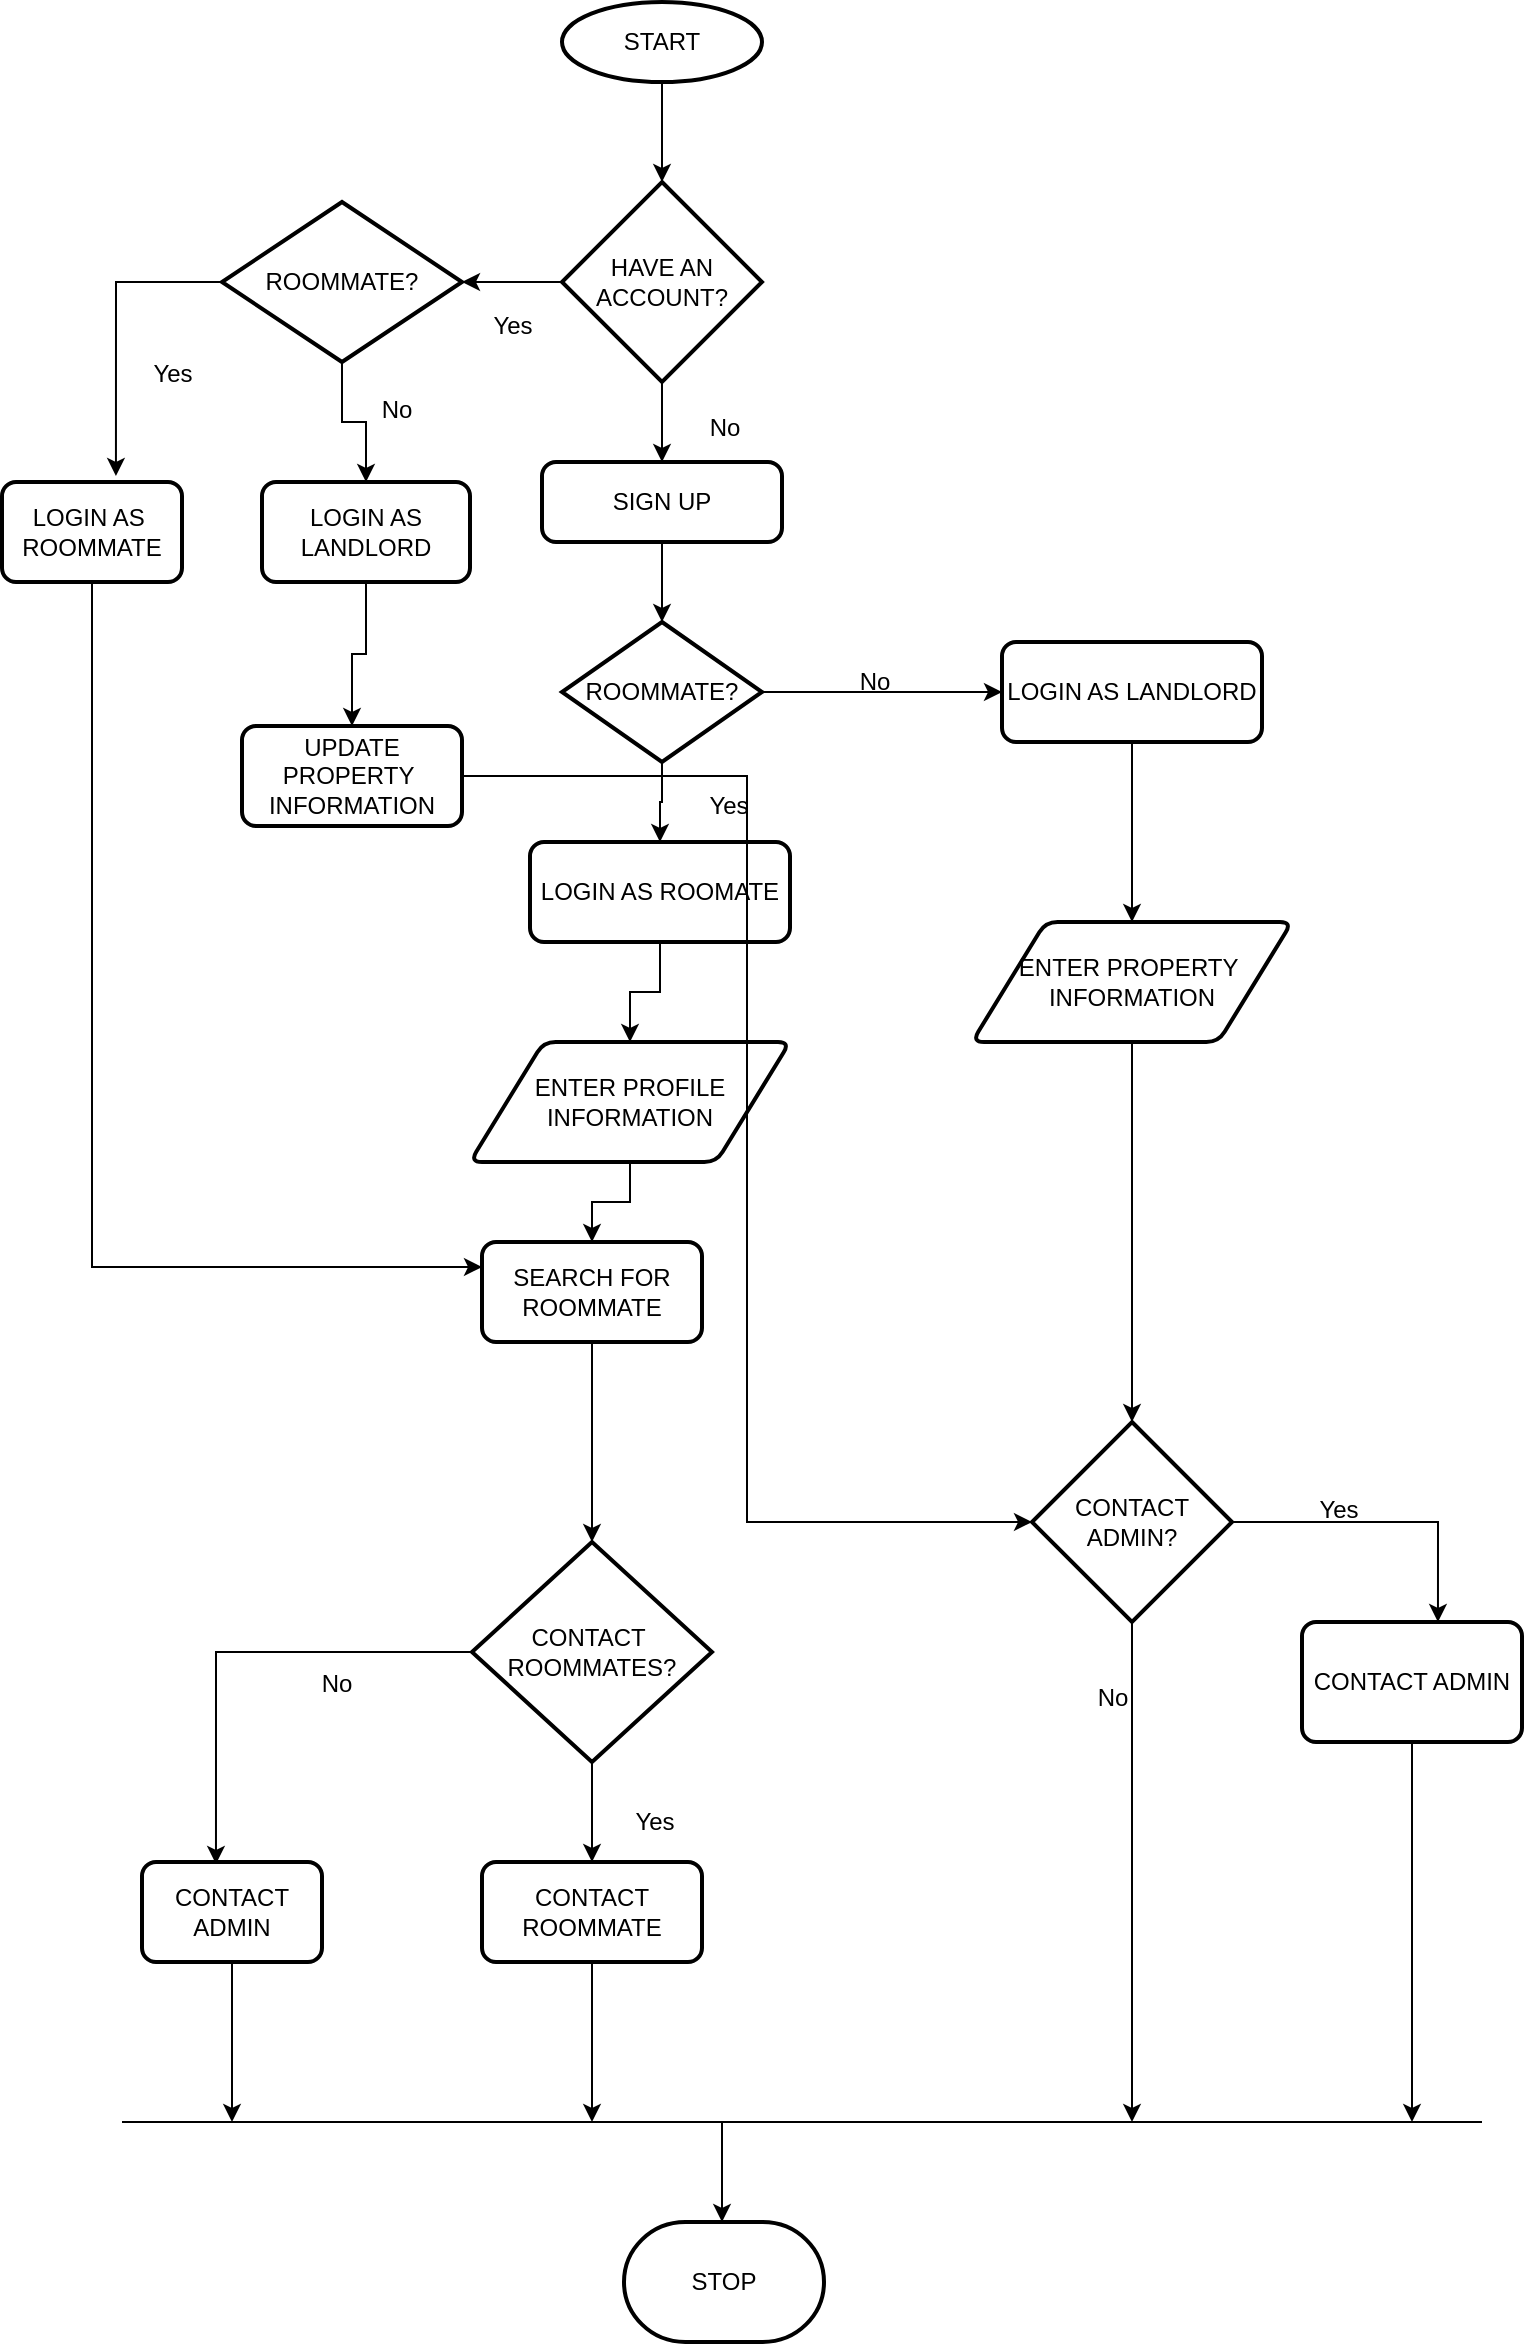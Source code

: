 <mxfile version="13.0.3" type="device"><diagram id="C5RBs43oDa-KdzZeNtuy" name="Page-1"><mxGraphModel dx="868" dy="504" grid="1" gridSize="10" guides="1" tooltips="1" connect="1" arrows="1" fold="1" page="1" pageScale="1" pageWidth="827" pageHeight="1169" background="none" math="0" shadow="0"><root><mxCell id="WIyWlLk6GJQsqaUBKTNV-0"/><mxCell id="WIyWlLk6GJQsqaUBKTNV-1" parent="WIyWlLk6GJQsqaUBKTNV-0"/><mxCell id="8Zkj71_NseK_AkveXsGC-8" style="edgeStyle=orthogonalEdgeStyle;rounded=0;orthogonalLoop=1;jettySize=auto;html=1;entryX=0.5;entryY=0;entryDx=0;entryDy=0;entryPerimeter=0;" parent="WIyWlLk6GJQsqaUBKTNV-1" source="8Zkj71_NseK_AkveXsGC-0" target="8Zkj71_NseK_AkveXsGC-1" edge="1"><mxGeometry relative="1" as="geometry"/></mxCell><mxCell id="8Zkj71_NseK_AkveXsGC-0" value="START" style="strokeWidth=2;html=1;shape=mxgraph.flowchart.start_1;whiteSpace=wrap;" parent="WIyWlLk6GJQsqaUBKTNV-1" vertex="1"><mxGeometry x="300" y="20" width="100" height="40" as="geometry"/></mxCell><mxCell id="8Zkj71_NseK_AkveXsGC-9" style="edgeStyle=orthogonalEdgeStyle;rounded=0;orthogonalLoop=1;jettySize=auto;html=1;entryX=0.5;entryY=0;entryDx=0;entryDy=0;" parent="WIyWlLk6GJQsqaUBKTNV-1" source="8Zkj71_NseK_AkveXsGC-1" target="8Zkj71_NseK_AkveXsGC-2" edge="1"><mxGeometry relative="1" as="geometry"/></mxCell><mxCell id="8Zkj71_NseK_AkveXsGC-17" value="" style="edgeStyle=orthogonalEdgeStyle;rounded=0;orthogonalLoop=1;jettySize=auto;html=1;" parent="WIyWlLk6GJQsqaUBKTNV-1" source="8Zkj71_NseK_AkveXsGC-1" target="8Zkj71_NseK_AkveXsGC-16" edge="1"><mxGeometry relative="1" as="geometry"/></mxCell><mxCell id="8Zkj71_NseK_AkveXsGC-1" value="HAVE AN ACCOUNT?" style="strokeWidth=2;html=1;shape=mxgraph.flowchart.decision;whiteSpace=wrap;" parent="WIyWlLk6GJQsqaUBKTNV-1" vertex="1"><mxGeometry x="300" y="110" width="100" height="100" as="geometry"/></mxCell><mxCell id="8Zkj71_NseK_AkveXsGC-10" value="" style="edgeStyle=orthogonalEdgeStyle;rounded=0;orthogonalLoop=1;jettySize=auto;html=1;" parent="WIyWlLk6GJQsqaUBKTNV-1" source="8Zkj71_NseK_AkveXsGC-2" target="8Zkj71_NseK_AkveXsGC-3" edge="1"><mxGeometry relative="1" as="geometry"/></mxCell><mxCell id="8Zkj71_NseK_AkveXsGC-2" value="SIGN UP" style="rounded=1;whiteSpace=wrap;html=1;absoluteArcSize=1;arcSize=14;strokeWidth=2;" parent="WIyWlLk6GJQsqaUBKTNV-1" vertex="1"><mxGeometry x="290" y="250" width="120" height="40" as="geometry"/></mxCell><mxCell id="8Zkj71_NseK_AkveXsGC-11" value="" style="edgeStyle=orthogonalEdgeStyle;rounded=0;orthogonalLoop=1;jettySize=auto;html=1;" parent="WIyWlLk6GJQsqaUBKTNV-1" source="8Zkj71_NseK_AkveXsGC-3" target="8Zkj71_NseK_AkveXsGC-5" edge="1"><mxGeometry relative="1" as="geometry"/></mxCell><mxCell id="8Zkj71_NseK_AkveXsGC-13" style="edgeStyle=orthogonalEdgeStyle;rounded=0;orthogonalLoop=1;jettySize=auto;html=1;entryX=0;entryY=0.5;entryDx=0;entryDy=0;" parent="WIyWlLk6GJQsqaUBKTNV-1" source="8Zkj71_NseK_AkveXsGC-3" target="8Zkj71_NseK_AkveXsGC-4" edge="1"><mxGeometry relative="1" as="geometry"/></mxCell><mxCell id="8Zkj71_NseK_AkveXsGC-3" value="ROOMMATE?" style="strokeWidth=2;html=1;shape=mxgraph.flowchart.decision;whiteSpace=wrap;" parent="WIyWlLk6GJQsqaUBKTNV-1" vertex="1"><mxGeometry x="300" y="330" width="100" height="70" as="geometry"/></mxCell><mxCell id="8Zkj71_NseK_AkveXsGC-14" value="" style="edgeStyle=orthogonalEdgeStyle;rounded=0;orthogonalLoop=1;jettySize=auto;html=1;" parent="WIyWlLk6GJQsqaUBKTNV-1" source="8Zkj71_NseK_AkveXsGC-4" target="8Zkj71_NseK_AkveXsGC-7" edge="1"><mxGeometry relative="1" as="geometry"/></mxCell><mxCell id="8Zkj71_NseK_AkveXsGC-4" value="LOGIN AS LANDLORD" style="rounded=1;whiteSpace=wrap;html=1;absoluteArcSize=1;arcSize=14;strokeWidth=2;" parent="WIyWlLk6GJQsqaUBKTNV-1" vertex="1"><mxGeometry x="520" y="340" width="130" height="50" as="geometry"/></mxCell><mxCell id="8Zkj71_NseK_AkveXsGC-12" value="" style="edgeStyle=orthogonalEdgeStyle;rounded=0;orthogonalLoop=1;jettySize=auto;html=1;" parent="WIyWlLk6GJQsqaUBKTNV-1" source="8Zkj71_NseK_AkveXsGC-5" target="8Zkj71_NseK_AkveXsGC-6" edge="1"><mxGeometry relative="1" as="geometry"/></mxCell><mxCell id="8Zkj71_NseK_AkveXsGC-5" value="LOGIN AS ROOMATE" style="rounded=1;whiteSpace=wrap;html=1;absoluteArcSize=1;arcSize=14;strokeWidth=2;" parent="WIyWlLk6GJQsqaUBKTNV-1" vertex="1"><mxGeometry x="284" y="440" width="130" height="50" as="geometry"/></mxCell><mxCell id="8Zkj71_NseK_AkveXsGC-23" value="" style="edgeStyle=orthogonalEdgeStyle;rounded=0;orthogonalLoop=1;jettySize=auto;html=1;" parent="WIyWlLk6GJQsqaUBKTNV-1" source="8Zkj71_NseK_AkveXsGC-6" target="8Zkj71_NseK_AkveXsGC-22" edge="1"><mxGeometry relative="1" as="geometry"/></mxCell><mxCell id="8Zkj71_NseK_AkveXsGC-6" value="ENTER PROFILE INFORMATION" style="shape=parallelogram;html=1;strokeWidth=2;perimeter=parallelogramPerimeter;whiteSpace=wrap;rounded=1;arcSize=12;size=0.23;" parent="WIyWlLk6GJQsqaUBKTNV-1" vertex="1"><mxGeometry x="254" y="540" width="160" height="60" as="geometry"/></mxCell><mxCell id="8Zkj71_NseK_AkveXsGC-26" style="edgeStyle=orthogonalEdgeStyle;rounded=0;orthogonalLoop=1;jettySize=auto;html=1;entryX=0.5;entryY=0;entryDx=0;entryDy=0;" parent="WIyWlLk6GJQsqaUBKTNV-1" source="8Zkj71_NseK_AkveXsGC-7" edge="1"><mxGeometry relative="1" as="geometry"><mxPoint x="585" y="730" as="targetPoint"/></mxGeometry></mxCell><mxCell id="8Zkj71_NseK_AkveXsGC-7" value="ENTER PROPERTY&amp;nbsp;&lt;br&gt;INFORMATION" style="shape=parallelogram;html=1;strokeWidth=2;perimeter=parallelogramPerimeter;whiteSpace=wrap;rounded=1;arcSize=12;size=0.23;" parent="WIyWlLk6GJQsqaUBKTNV-1" vertex="1"><mxGeometry x="505" y="480" width="160" height="60" as="geometry"/></mxCell><mxCell id="8Zkj71_NseK_AkveXsGC-20" value="" style="edgeStyle=orthogonalEdgeStyle;rounded=0;orthogonalLoop=1;jettySize=auto;html=1;" parent="WIyWlLk6GJQsqaUBKTNV-1" source="8Zkj71_NseK_AkveXsGC-16" target="8Zkj71_NseK_AkveXsGC-18" edge="1"><mxGeometry relative="1" as="geometry"/></mxCell><mxCell id="8Zkj71_NseK_AkveXsGC-21" style="edgeStyle=orthogonalEdgeStyle;rounded=0;orthogonalLoop=1;jettySize=auto;html=1;entryX=0.633;entryY=-0.06;entryDx=0;entryDy=0;entryPerimeter=0;" parent="WIyWlLk6GJQsqaUBKTNV-1" source="8Zkj71_NseK_AkveXsGC-16" target="8Zkj71_NseK_AkveXsGC-19" edge="1"><mxGeometry relative="1" as="geometry"/></mxCell><mxCell id="8Zkj71_NseK_AkveXsGC-16" value="ROOMMATE?" style="strokeWidth=2;html=1;shape=mxgraph.flowchart.decision;whiteSpace=wrap;" parent="WIyWlLk6GJQsqaUBKTNV-1" vertex="1"><mxGeometry x="130" y="120" width="120" height="80" as="geometry"/></mxCell><mxCell id="KCuxJfhJ_U3sUISjzb6A-11" style="edgeStyle=orthogonalEdgeStyle;rounded=0;orthogonalLoop=1;jettySize=auto;html=1;entryX=0.5;entryY=0;entryDx=0;entryDy=0;" edge="1" parent="WIyWlLk6GJQsqaUBKTNV-1" source="8Zkj71_NseK_AkveXsGC-18" target="KCuxJfhJ_U3sUISjzb6A-8"><mxGeometry relative="1" as="geometry"/></mxCell><mxCell id="8Zkj71_NseK_AkveXsGC-18" value="LOGIN AS &lt;br&gt;LANDLORD" style="rounded=1;whiteSpace=wrap;html=1;absoluteArcSize=1;arcSize=14;strokeWidth=2;" parent="WIyWlLk6GJQsqaUBKTNV-1" vertex="1"><mxGeometry x="150" y="260" width="104" height="50" as="geometry"/></mxCell><mxCell id="8Zkj71_NseK_AkveXsGC-25" style="edgeStyle=orthogonalEdgeStyle;rounded=0;orthogonalLoop=1;jettySize=auto;html=1;exitX=0.5;exitY=1;exitDx=0;exitDy=0;entryX=0;entryY=0.25;entryDx=0;entryDy=0;" parent="WIyWlLk6GJQsqaUBKTNV-1" source="8Zkj71_NseK_AkveXsGC-19" target="8Zkj71_NseK_AkveXsGC-22" edge="1"><mxGeometry relative="1" as="geometry"><mxPoint x="10" y="330" as="sourcePoint"/><mxPoint x="230" y="650" as="targetPoint"/></mxGeometry></mxCell><mxCell id="8Zkj71_NseK_AkveXsGC-19" value="LOGIN AS&amp;nbsp;&lt;br&gt;ROOMMATE" style="rounded=1;whiteSpace=wrap;html=1;absoluteArcSize=1;arcSize=14;strokeWidth=2;" parent="WIyWlLk6GJQsqaUBKTNV-1" vertex="1"><mxGeometry x="20" y="260" width="90" height="50" as="geometry"/></mxCell><mxCell id="8Zkj71_NseK_AkveXsGC-33" value="" style="edgeStyle=orthogonalEdgeStyle;rounded=0;orthogonalLoop=1;jettySize=auto;html=1;" parent="WIyWlLk6GJQsqaUBKTNV-1" source="8Zkj71_NseK_AkveXsGC-22" target="8Zkj71_NseK_AkveXsGC-32" edge="1"><mxGeometry relative="1" as="geometry"/></mxCell><mxCell id="8Zkj71_NseK_AkveXsGC-22" value="SEARCH FOR ROOMMATE" style="rounded=1;whiteSpace=wrap;html=1;absoluteArcSize=1;arcSize=14;strokeWidth=2;" parent="WIyWlLk6GJQsqaUBKTNV-1" vertex="1"><mxGeometry x="260" y="640" width="110" height="50" as="geometry"/></mxCell><mxCell id="8Zkj71_NseK_AkveXsGC-40" value="" style="edgeStyle=orthogonalEdgeStyle;rounded=0;orthogonalLoop=1;jettySize=auto;html=1;" parent="WIyWlLk6GJQsqaUBKTNV-1" source="8Zkj71_NseK_AkveXsGC-32" target="8Zkj71_NseK_AkveXsGC-34" edge="1"><mxGeometry relative="1" as="geometry"/></mxCell><mxCell id="8Zkj71_NseK_AkveXsGC-41" style="edgeStyle=orthogonalEdgeStyle;rounded=0;orthogonalLoop=1;jettySize=auto;html=1;entryX=0.411;entryY=0.02;entryDx=0;entryDy=0;entryPerimeter=0;" parent="WIyWlLk6GJQsqaUBKTNV-1" source="8Zkj71_NseK_AkveXsGC-32" target="8Zkj71_NseK_AkveXsGC-35" edge="1"><mxGeometry relative="1" as="geometry"/></mxCell><mxCell id="8Zkj71_NseK_AkveXsGC-32" value="CONTACT&amp;nbsp; ROOMMATES?" style="strokeWidth=2;html=1;shape=mxgraph.flowchart.decision;whiteSpace=wrap;" parent="WIyWlLk6GJQsqaUBKTNV-1" vertex="1"><mxGeometry x="255" y="790" width="120" height="110" as="geometry"/></mxCell><mxCell id="8Zkj71_NseK_AkveXsGC-53" style="edgeStyle=orthogonalEdgeStyle;rounded=0;orthogonalLoop=1;jettySize=auto;html=1;" parent="WIyWlLk6GJQsqaUBKTNV-1" source="8Zkj71_NseK_AkveXsGC-34" edge="1"><mxGeometry relative="1" as="geometry"><mxPoint x="315" y="1080" as="targetPoint"/></mxGeometry></mxCell><mxCell id="8Zkj71_NseK_AkveXsGC-34" value="CONTACT ROOMMATE" style="rounded=1;whiteSpace=wrap;html=1;absoluteArcSize=1;arcSize=14;strokeWidth=2;" parent="WIyWlLk6GJQsqaUBKTNV-1" vertex="1"><mxGeometry x="260" y="950" width="110" height="50" as="geometry"/></mxCell><mxCell id="8Zkj71_NseK_AkveXsGC-54" style="edgeStyle=orthogonalEdgeStyle;rounded=0;orthogonalLoop=1;jettySize=auto;html=1;" parent="WIyWlLk6GJQsqaUBKTNV-1" source="8Zkj71_NseK_AkveXsGC-35" edge="1"><mxGeometry relative="1" as="geometry"><mxPoint x="135" y="1080" as="targetPoint"/></mxGeometry></mxCell><mxCell id="8Zkj71_NseK_AkveXsGC-35" value="CONTACT ADMIN" style="rounded=1;whiteSpace=wrap;html=1;absoluteArcSize=1;arcSize=14;strokeWidth=2;" parent="WIyWlLk6GJQsqaUBKTNV-1" vertex="1"><mxGeometry x="90" y="950" width="90" height="50" as="geometry"/></mxCell><mxCell id="8Zkj71_NseK_AkveXsGC-45" value="STOP" style="strokeWidth=2;html=1;shape=mxgraph.flowchart.terminator;whiteSpace=wrap;" parent="WIyWlLk6GJQsqaUBKTNV-1" vertex="1"><mxGeometry x="331" y="1130" width="100" height="60" as="geometry"/></mxCell><mxCell id="8Zkj71_NseK_AkveXsGC-50" value="" style="endArrow=none;html=1;rounded=0;" parent="WIyWlLk6GJQsqaUBKTNV-1" edge="1"><mxGeometry width="50" height="50" relative="1" as="geometry"><mxPoint x="80" y="1080" as="sourcePoint"/><mxPoint x="760" y="1080" as="targetPoint"/></mxGeometry></mxCell><mxCell id="8Zkj71_NseK_AkveXsGC-58" value="" style="endArrow=classic;html=1;rounded=0;entryX=0.5;entryY=0;entryDx=0;entryDy=0;entryPerimeter=0;" parent="WIyWlLk6GJQsqaUBKTNV-1" edge="1"><mxGeometry width="50" height="50" relative="1" as="geometry"><mxPoint x="380" y="1080" as="sourcePoint"/><mxPoint x="380" y="1130" as="targetPoint"/><Array as="points"/></mxGeometry></mxCell><mxCell id="KCuxJfhJ_U3sUISjzb6A-0" value="No" style="text;html=1;align=center;verticalAlign=middle;resizable=0;points=[];autosize=1;" vertex="1" parent="WIyWlLk6GJQsqaUBKTNV-1"><mxGeometry x="366" y="223" width="30" height="20" as="geometry"/></mxCell><mxCell id="KCuxJfhJ_U3sUISjzb6A-1" value="Yes" style="text;html=1;align=center;verticalAlign=middle;resizable=0;points=[];autosize=1;" vertex="1" parent="WIyWlLk6GJQsqaUBKTNV-1"><mxGeometry x="255" y="172" width="40" height="20" as="geometry"/></mxCell><mxCell id="KCuxJfhJ_U3sUISjzb6A-2" value="No" style="text;html=1;align=center;verticalAlign=middle;resizable=0;points=[];autosize=1;" vertex="1" parent="WIyWlLk6GJQsqaUBKTNV-1"><mxGeometry x="441" y="350" width="30" height="20" as="geometry"/></mxCell><mxCell id="KCuxJfhJ_U3sUISjzb6A-3" value="Yes" style="text;html=1;align=center;verticalAlign=middle;resizable=0;points=[];autosize=1;" vertex="1" parent="WIyWlLk6GJQsqaUBKTNV-1"><mxGeometry x="363" y="412" width="40" height="20" as="geometry"/></mxCell><mxCell id="KCuxJfhJ_U3sUISjzb6A-4" value="No" style="text;html=1;align=center;verticalAlign=middle;resizable=0;points=[];autosize=1;" vertex="1" parent="WIyWlLk6GJQsqaUBKTNV-1"><mxGeometry x="202" y="214" width="30" height="20" as="geometry"/></mxCell><mxCell id="KCuxJfhJ_U3sUISjzb6A-5" value="Yes" style="text;html=1;align=center;verticalAlign=middle;resizable=0;points=[];autosize=1;" vertex="1" parent="WIyWlLk6GJQsqaUBKTNV-1"><mxGeometry x="85" y="196" width="40" height="20" as="geometry"/></mxCell><mxCell id="KCuxJfhJ_U3sUISjzb6A-6" value="Yes" style="text;html=1;align=center;verticalAlign=middle;resizable=0;points=[];autosize=1;" vertex="1" parent="WIyWlLk6GJQsqaUBKTNV-1"><mxGeometry x="326" y="920" width="40" height="20" as="geometry"/></mxCell><mxCell id="KCuxJfhJ_U3sUISjzb6A-7" value="No" style="text;html=1;align=center;verticalAlign=middle;resizable=0;points=[];autosize=1;" vertex="1" parent="WIyWlLk6GJQsqaUBKTNV-1"><mxGeometry x="172" y="851" width="30" height="20" as="geometry"/></mxCell><mxCell id="KCuxJfhJ_U3sUISjzb6A-13" style="edgeStyle=orthogonalEdgeStyle;rounded=0;orthogonalLoop=1;jettySize=auto;html=1;entryX=0;entryY=0.5;entryDx=0;entryDy=0;entryPerimeter=0;" edge="1" parent="WIyWlLk6GJQsqaUBKTNV-1" source="KCuxJfhJ_U3sUISjzb6A-8" target="KCuxJfhJ_U3sUISjzb6A-12"><mxGeometry relative="1" as="geometry"/></mxCell><mxCell id="KCuxJfhJ_U3sUISjzb6A-8" value="UPDATE PROPERTY&amp;nbsp; INFORMATION" style="rounded=1;whiteSpace=wrap;html=1;absoluteArcSize=1;arcSize=14;strokeWidth=2;" vertex="1" parent="WIyWlLk6GJQsqaUBKTNV-1"><mxGeometry x="140" y="382" width="110" height="50" as="geometry"/></mxCell><mxCell id="KCuxJfhJ_U3sUISjzb6A-17" style="edgeStyle=orthogonalEdgeStyle;rounded=0;orthogonalLoop=1;jettySize=auto;html=1;" edge="1" parent="WIyWlLk6GJQsqaUBKTNV-1" source="KCuxJfhJ_U3sUISjzb6A-12"><mxGeometry relative="1" as="geometry"><mxPoint x="585" y="1080" as="targetPoint"/></mxGeometry></mxCell><mxCell id="KCuxJfhJ_U3sUISjzb6A-19" style="edgeStyle=orthogonalEdgeStyle;rounded=0;orthogonalLoop=1;jettySize=auto;html=1;entryX=0.618;entryY=0;entryDx=0;entryDy=0;entryPerimeter=0;" edge="1" parent="WIyWlLk6GJQsqaUBKTNV-1" source="KCuxJfhJ_U3sUISjzb6A-12" target="KCuxJfhJ_U3sUISjzb6A-14"><mxGeometry relative="1" as="geometry"/></mxCell><mxCell id="KCuxJfhJ_U3sUISjzb6A-12" value="CONTACT ADMIN?" style="strokeWidth=2;html=1;shape=mxgraph.flowchart.decision;whiteSpace=wrap;" vertex="1" parent="WIyWlLk6GJQsqaUBKTNV-1"><mxGeometry x="535" y="730" width="100" height="100" as="geometry"/></mxCell><mxCell id="KCuxJfhJ_U3sUISjzb6A-18" style="edgeStyle=orthogonalEdgeStyle;rounded=0;orthogonalLoop=1;jettySize=auto;html=1;" edge="1" parent="WIyWlLk6GJQsqaUBKTNV-1" source="KCuxJfhJ_U3sUISjzb6A-14"><mxGeometry relative="1" as="geometry"><mxPoint x="725" y="1080" as="targetPoint"/></mxGeometry></mxCell><mxCell id="KCuxJfhJ_U3sUISjzb6A-14" value="CONTACT ADMIN" style="rounded=1;whiteSpace=wrap;html=1;absoluteArcSize=1;arcSize=14;strokeWidth=2;" vertex="1" parent="WIyWlLk6GJQsqaUBKTNV-1"><mxGeometry x="670" y="830" width="110" height="60" as="geometry"/></mxCell><mxCell id="KCuxJfhJ_U3sUISjzb6A-20" value="No" style="text;html=1;align=center;verticalAlign=middle;resizable=0;points=[];autosize=1;" vertex="1" parent="WIyWlLk6GJQsqaUBKTNV-1"><mxGeometry x="560" y="858" width="30" height="20" as="geometry"/></mxCell><mxCell id="KCuxJfhJ_U3sUISjzb6A-21" value="Yes" style="text;html=1;align=center;verticalAlign=middle;resizable=0;points=[];autosize=1;" vertex="1" parent="WIyWlLk6GJQsqaUBKTNV-1"><mxGeometry x="668" y="764" width="40" height="20" as="geometry"/></mxCell></root></mxGraphModel></diagram></mxfile>
